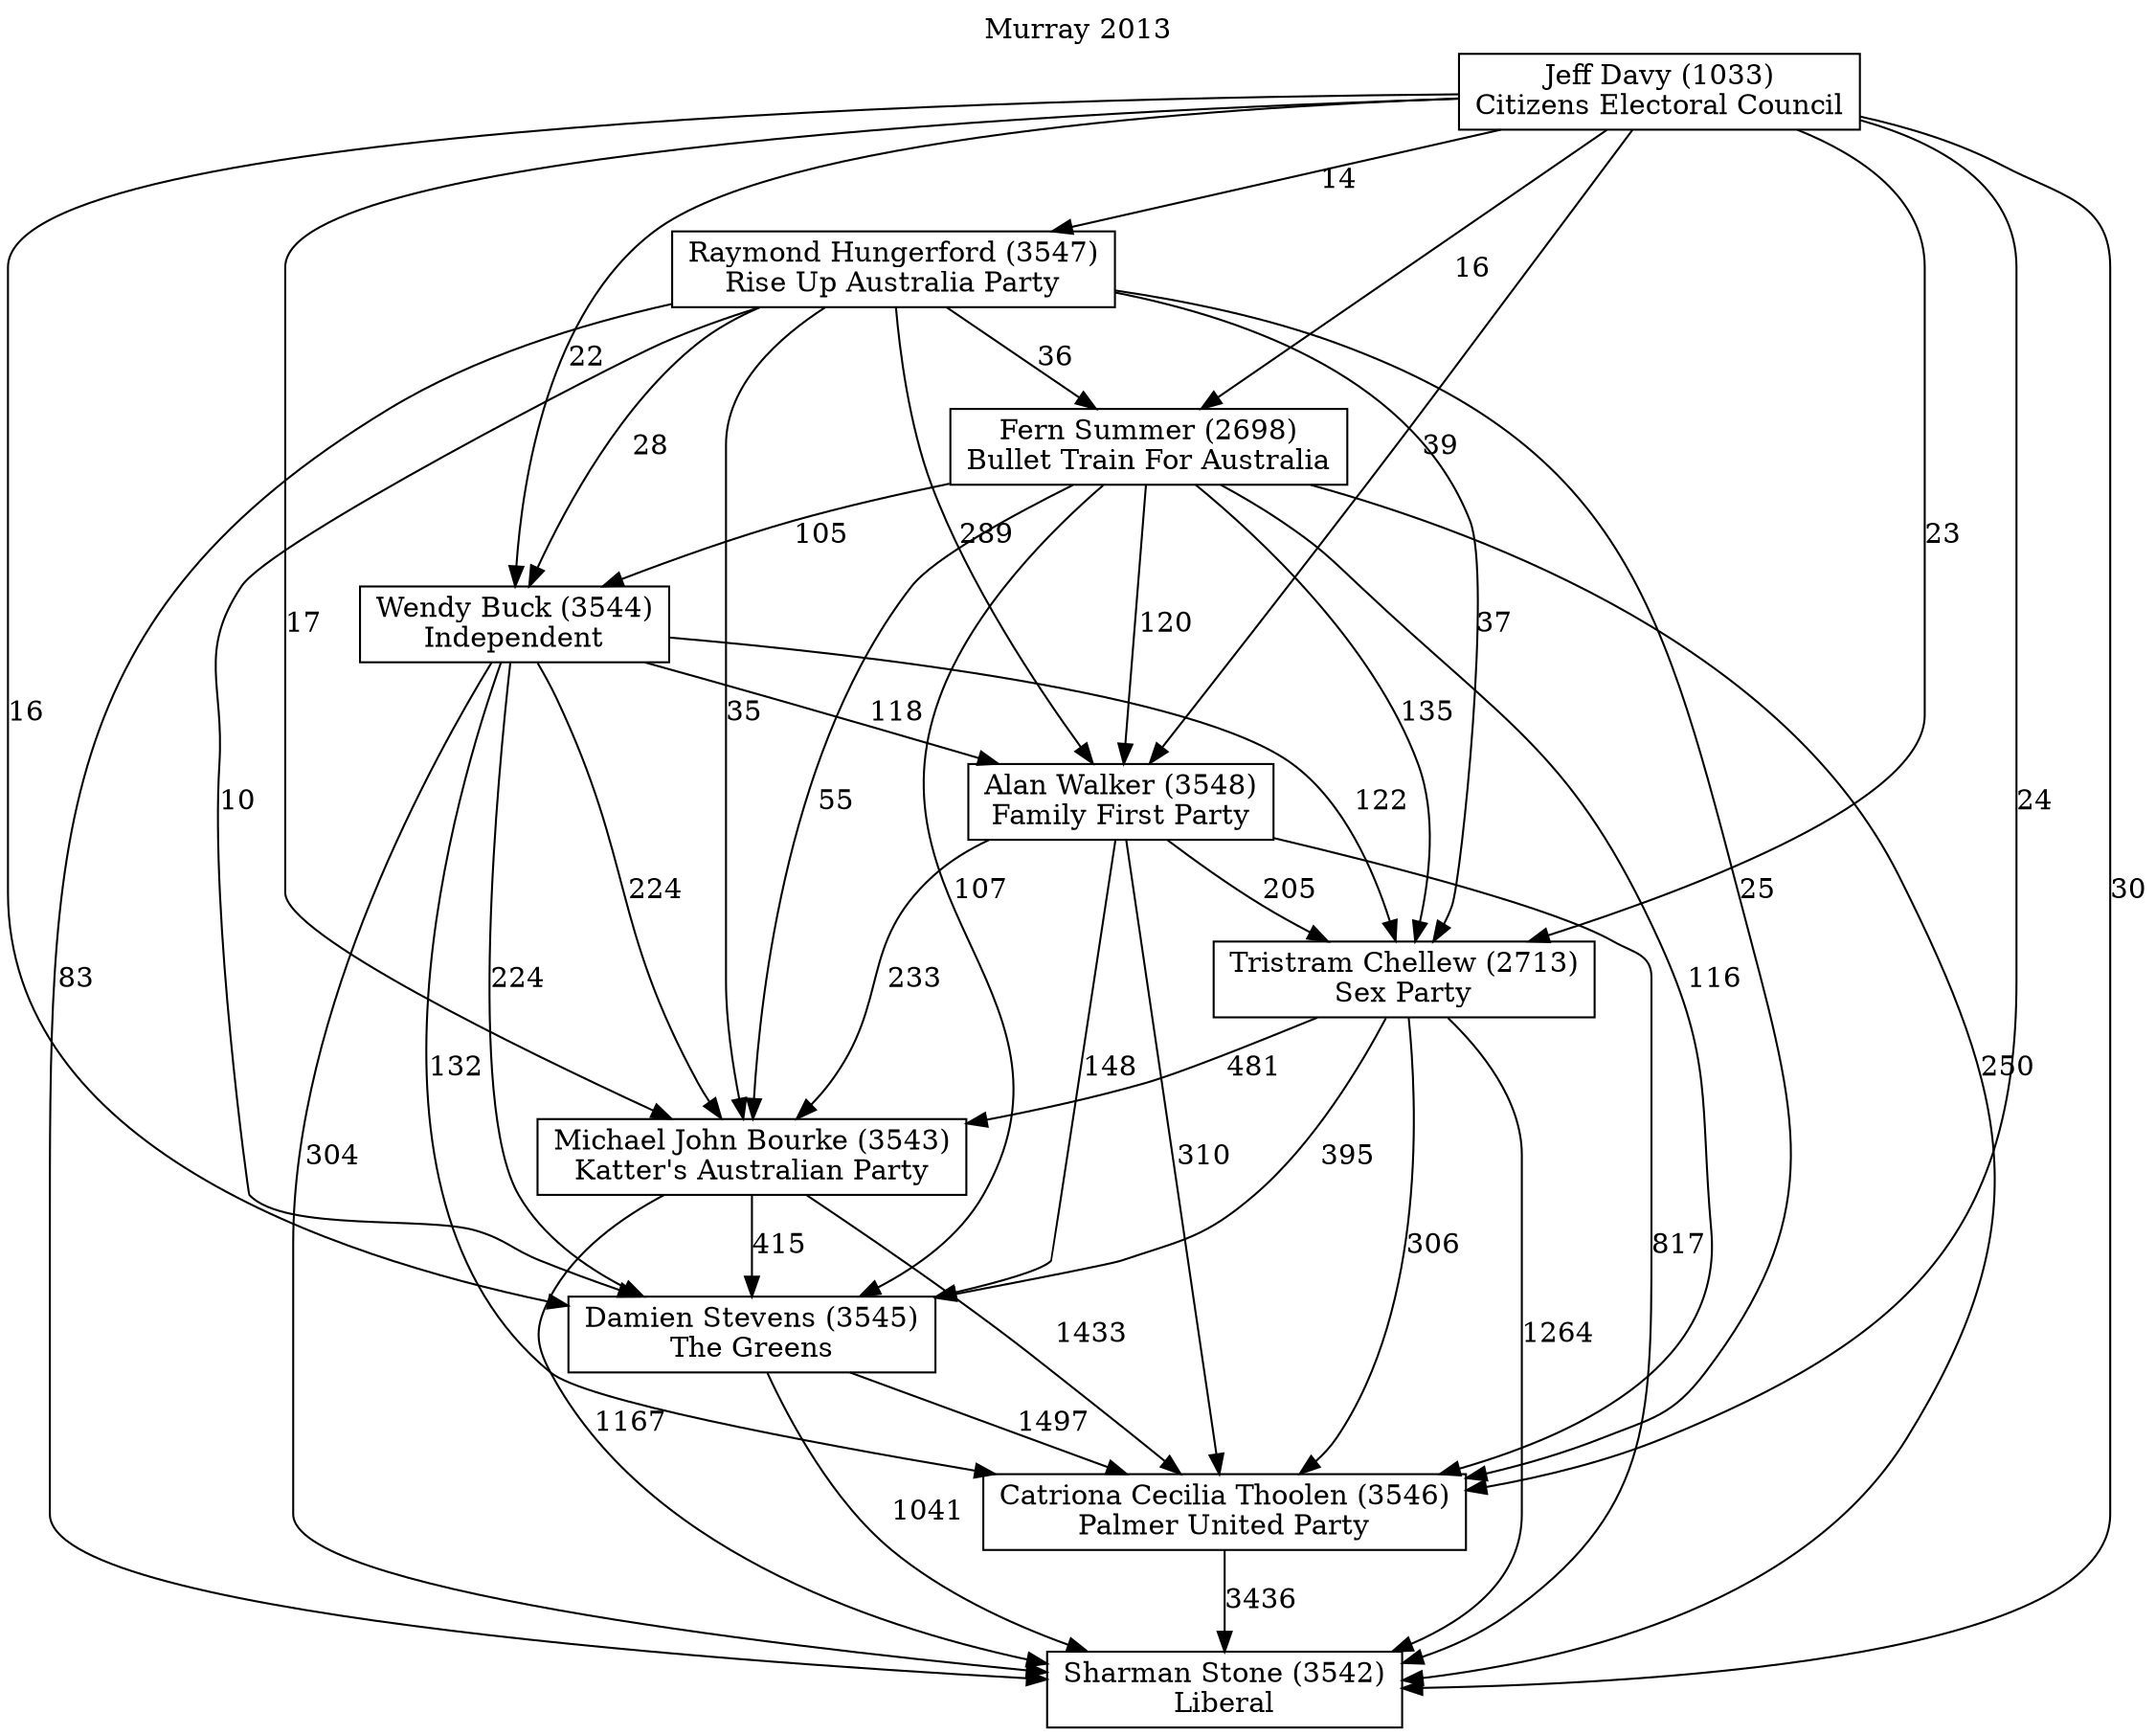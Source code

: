 // House preference flow
digraph "Sharman Stone (3542)_Murray_2013" {
	graph [label="Murray 2013" labelloc=t mclimit=10]
	node [shape=box]
	"Sharman Stone (3542)" [label="Sharman Stone (3542)
Liberal"]
	"Catriona Cecilia Thoolen (3546)" [label="Catriona Cecilia Thoolen (3546)
Palmer United Party"]
	"Damien Stevens (3545)" [label="Damien Stevens (3545)
The Greens"]
	"Michael John Bourke (3543)" [label="Michael John Bourke (3543)
Katter's Australian Party"]
	"Tristram Chellew (2713)" [label="Tristram Chellew (2713)
Sex Party"]
	"Alan Walker (3548)" [label="Alan Walker (3548)
Family First Party"]
	"Wendy Buck (3544)" [label="Wendy Buck (3544)
Independent"]
	"Fern Summer (2698)" [label="Fern Summer (2698)
Bullet Train For Australia"]
	"Raymond Hungerford (3547)" [label="Raymond Hungerford (3547)
Rise Up Australia Party"]
	"Jeff Davy (1033)" [label="Jeff Davy (1033)
Citizens Electoral Council"]
	"Catriona Cecilia Thoolen (3546)" -> "Sharman Stone (3542)" [label=3436]
	"Damien Stevens (3545)" -> "Catriona Cecilia Thoolen (3546)" [label=1497]
	"Michael John Bourke (3543)" -> "Damien Stevens (3545)" [label=415]
	"Tristram Chellew (2713)" -> "Michael John Bourke (3543)" [label=481]
	"Alan Walker (3548)" -> "Tristram Chellew (2713)" [label=205]
	"Wendy Buck (3544)" -> "Alan Walker (3548)" [label=118]
	"Fern Summer (2698)" -> "Wendy Buck (3544)" [label=105]
	"Raymond Hungerford (3547)" -> "Fern Summer (2698)" [label=36]
	"Jeff Davy (1033)" -> "Raymond Hungerford (3547)" [label=14]
	"Damien Stevens (3545)" -> "Sharman Stone (3542)" [label=1041]
	"Michael John Bourke (3543)" -> "Sharman Stone (3542)" [label=1167]
	"Tristram Chellew (2713)" -> "Sharman Stone (3542)" [label=1264]
	"Alan Walker (3548)" -> "Sharman Stone (3542)" [label=817]
	"Wendy Buck (3544)" -> "Sharman Stone (3542)" [label=304]
	"Fern Summer (2698)" -> "Sharman Stone (3542)" [label=250]
	"Raymond Hungerford (3547)" -> "Sharman Stone (3542)" [label=83]
	"Jeff Davy (1033)" -> "Sharman Stone (3542)" [label=30]
	"Jeff Davy (1033)" -> "Fern Summer (2698)" [label=16]
	"Raymond Hungerford (3547)" -> "Wendy Buck (3544)" [label=28]
	"Jeff Davy (1033)" -> "Wendy Buck (3544)" [label=22]
	"Fern Summer (2698)" -> "Alan Walker (3548)" [label=120]
	"Raymond Hungerford (3547)" -> "Alan Walker (3548)" [label=289]
	"Jeff Davy (1033)" -> "Alan Walker (3548)" [label=39]
	"Wendy Buck (3544)" -> "Tristram Chellew (2713)" [label=122]
	"Fern Summer (2698)" -> "Tristram Chellew (2713)" [label=135]
	"Raymond Hungerford (3547)" -> "Tristram Chellew (2713)" [label=37]
	"Jeff Davy (1033)" -> "Tristram Chellew (2713)" [label=23]
	"Alan Walker (3548)" -> "Michael John Bourke (3543)" [label=233]
	"Wendy Buck (3544)" -> "Michael John Bourke (3543)" [label=224]
	"Fern Summer (2698)" -> "Michael John Bourke (3543)" [label=55]
	"Raymond Hungerford (3547)" -> "Michael John Bourke (3543)" [label=35]
	"Jeff Davy (1033)" -> "Michael John Bourke (3543)" [label=17]
	"Tristram Chellew (2713)" -> "Damien Stevens (3545)" [label=395]
	"Alan Walker (3548)" -> "Damien Stevens (3545)" [label=148]
	"Wendy Buck (3544)" -> "Damien Stevens (3545)" [label=224]
	"Fern Summer (2698)" -> "Damien Stevens (3545)" [label=107]
	"Raymond Hungerford (3547)" -> "Damien Stevens (3545)" [label=10]
	"Jeff Davy (1033)" -> "Damien Stevens (3545)" [label=16]
	"Michael John Bourke (3543)" -> "Catriona Cecilia Thoolen (3546)" [label=1433]
	"Tristram Chellew (2713)" -> "Catriona Cecilia Thoolen (3546)" [label=306]
	"Alan Walker (3548)" -> "Catriona Cecilia Thoolen (3546)" [label=310]
	"Wendy Buck (3544)" -> "Catriona Cecilia Thoolen (3546)" [label=132]
	"Fern Summer (2698)" -> "Catriona Cecilia Thoolen (3546)" [label=116]
	"Raymond Hungerford (3547)" -> "Catriona Cecilia Thoolen (3546)" [label=25]
	"Jeff Davy (1033)" -> "Catriona Cecilia Thoolen (3546)" [label=24]
}
